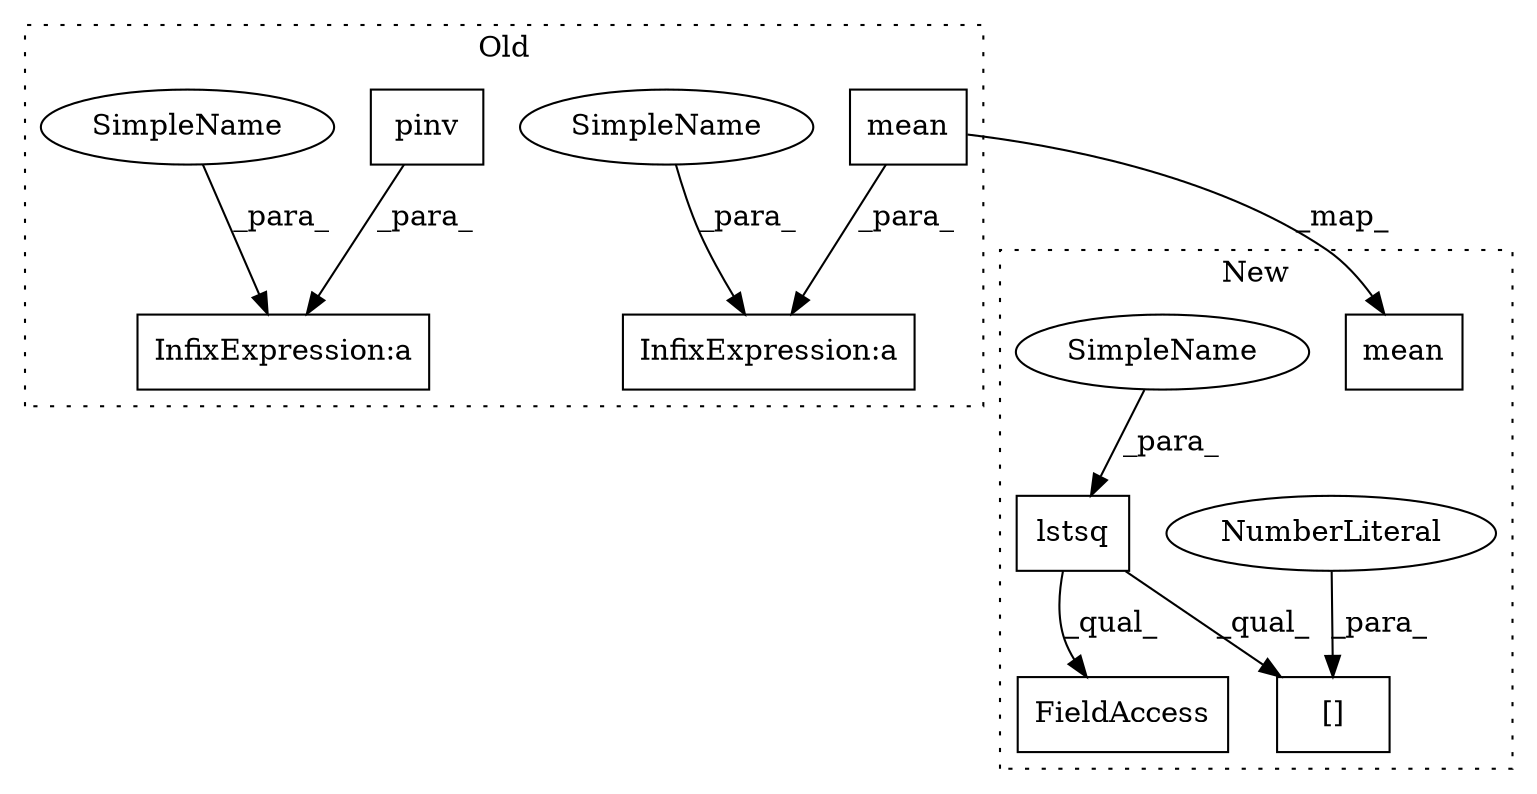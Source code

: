 digraph G {
subgraph cluster0 {
1 [label="pinv" a="32" s="9131,9137" l="5,1" shape="box"];
3 [label="InfixExpression:a" a="27" s="9138" l="3" shape="box"];
8 [label="mean" a="32" s="9342" l="6" shape="box"];
9 [label="InfixExpression:a" a="27" s="9337" l="3" shape="box"];
10 [label="SimpleName" a="42" s="9336" l="1" shape="ellipse"];
11 [label="SimpleName" a="42" s="9141" l="1" shape="ellipse"];
label = "Old";
style="dotted";
}
subgraph cluster1 {
2 [label="lstsq" a="32" s="11144,11153" l="6,1" shape="box"];
4 [label="[]" a="2" s="11144,11156" l="11,1" shape="box"];
5 [label="NumberLiteral" a="34" s="11155" l="1" shape="ellipse"];
6 [label="FieldAccess" a="22" s="11718" l="6" shape="box"];
7 [label="mean" a="32" s="11351" l="6" shape="box"];
12 [label="SimpleName" a="42" s="11152" l="1" shape="ellipse"];
label = "New";
style="dotted";
}
1 -> 3 [label="_para_"];
2 -> 4 [label="_qual_"];
2 -> 6 [label="_qual_"];
5 -> 4 [label="_para_"];
8 -> 7 [label="_map_"];
8 -> 9 [label="_para_"];
10 -> 9 [label="_para_"];
11 -> 3 [label="_para_"];
12 -> 2 [label="_para_"];
}